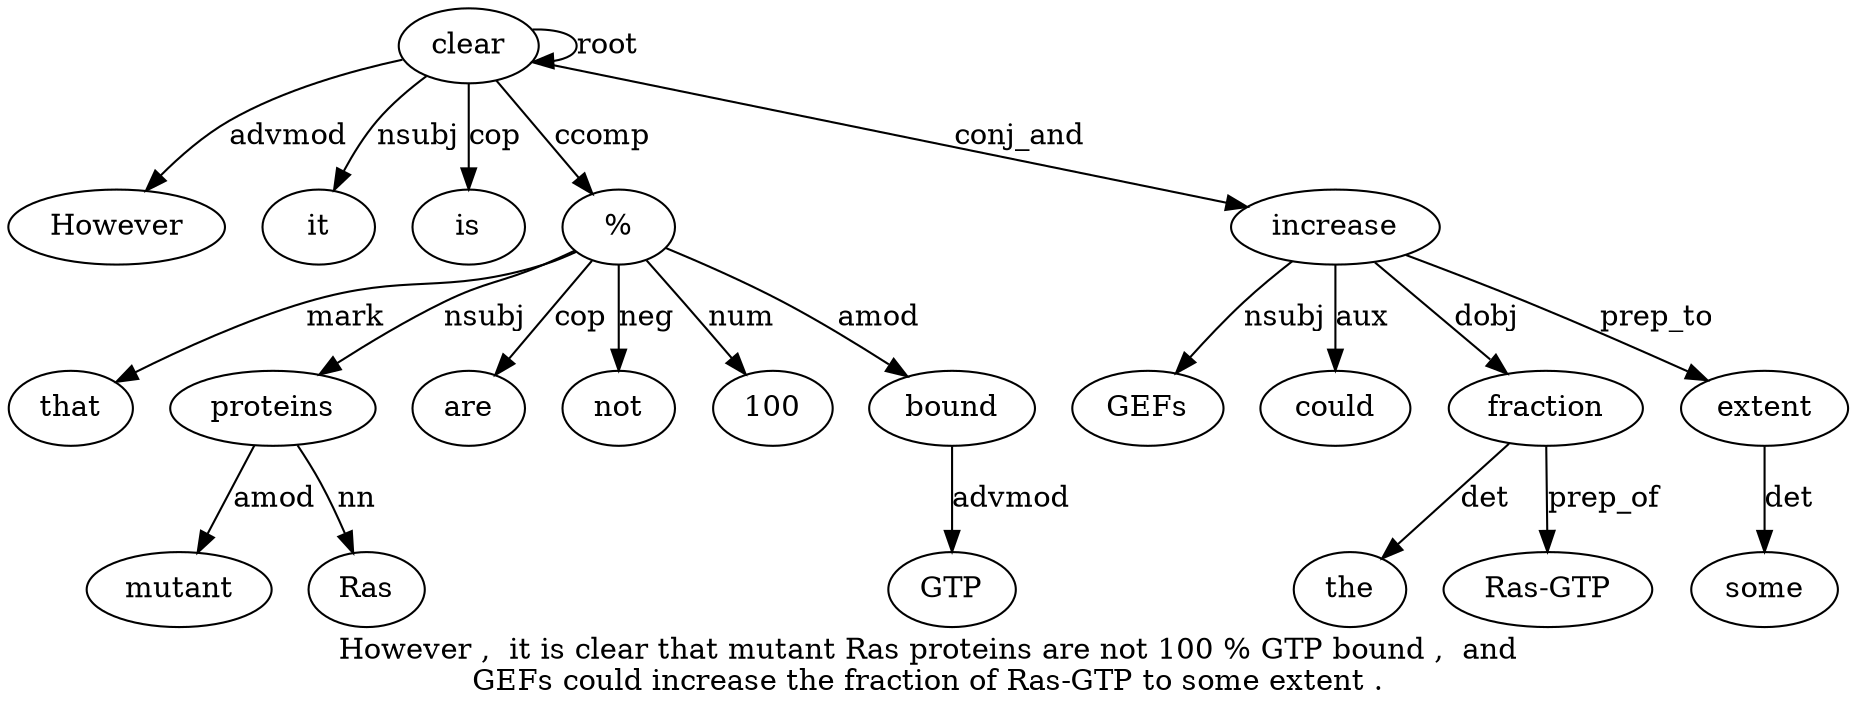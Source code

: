 digraph "However ,  it is clear that mutant Ras proteins are not 100 % GTP bound ,  and GEFs could increase the fraction of Ras-GTP to some extent ." {
label="However ,  it is clear that mutant Ras proteins are not 100 % GTP bound ,  and
GEFs could increase the fraction of Ras-GTP to some extent .";
clear5 [style=filled, fillcolor=white, label=clear];
However1 [style=filled, fillcolor=white, label=However];
clear5 -> However1  [label=advmod];
it3 [style=filled, fillcolor=white, label=it];
clear5 -> it3  [label=nsubj];
is4 [style=filled, fillcolor=white, label=is];
clear5 -> is4  [label=cop];
clear5 -> clear5  [label=root];
"%13" [style=filled, fillcolor=white, label="%"];
that6 [style=filled, fillcolor=white, label=that];
"%13" -> that6  [label=mark];
proteins9 [style=filled, fillcolor=white, label=proteins];
mutant7 [style=filled, fillcolor=white, label=mutant];
proteins9 -> mutant7  [label=amod];
Ras8 [style=filled, fillcolor=white, label=Ras];
proteins9 -> Ras8  [label=nn];
"%13" -> proteins9  [label=nsubj];
are10 [style=filled, fillcolor=white, label=are];
"%13" -> are10  [label=cop];
not11 [style=filled, fillcolor=white, label=not];
"%13" -> not11  [label=neg];
10012 [style=filled, fillcolor=white, label=100];
"%13" -> 10012  [label=num];
clear5 -> "%13"  [label=ccomp];
bound15 [style=filled, fillcolor=white, label=bound];
GTP14 [style=filled, fillcolor=white, label=GTP];
bound15 -> GTP14  [label=advmod];
"%13" -> bound15  [label=amod];
increase20 [style=filled, fillcolor=white, label=increase];
GEFs18 [style=filled, fillcolor=white, label=GEFs];
increase20 -> GEFs18  [label=nsubj];
could19 [style=filled, fillcolor=white, label=could];
increase20 -> could19  [label=aux];
clear5 -> increase20  [label=conj_and];
fraction22 [style=filled, fillcolor=white, label=fraction];
the21 [style=filled, fillcolor=white, label=the];
fraction22 -> the21  [label=det];
increase20 -> fraction22  [label=dobj];
"Ras-GTP24" [style=filled, fillcolor=white, label="Ras-GTP"];
fraction22 -> "Ras-GTP24"  [label=prep_of];
extent27 [style=filled, fillcolor=white, label=extent];
some26 [style=filled, fillcolor=white, label=some];
extent27 -> some26  [label=det];
increase20 -> extent27  [label=prep_to];
}
